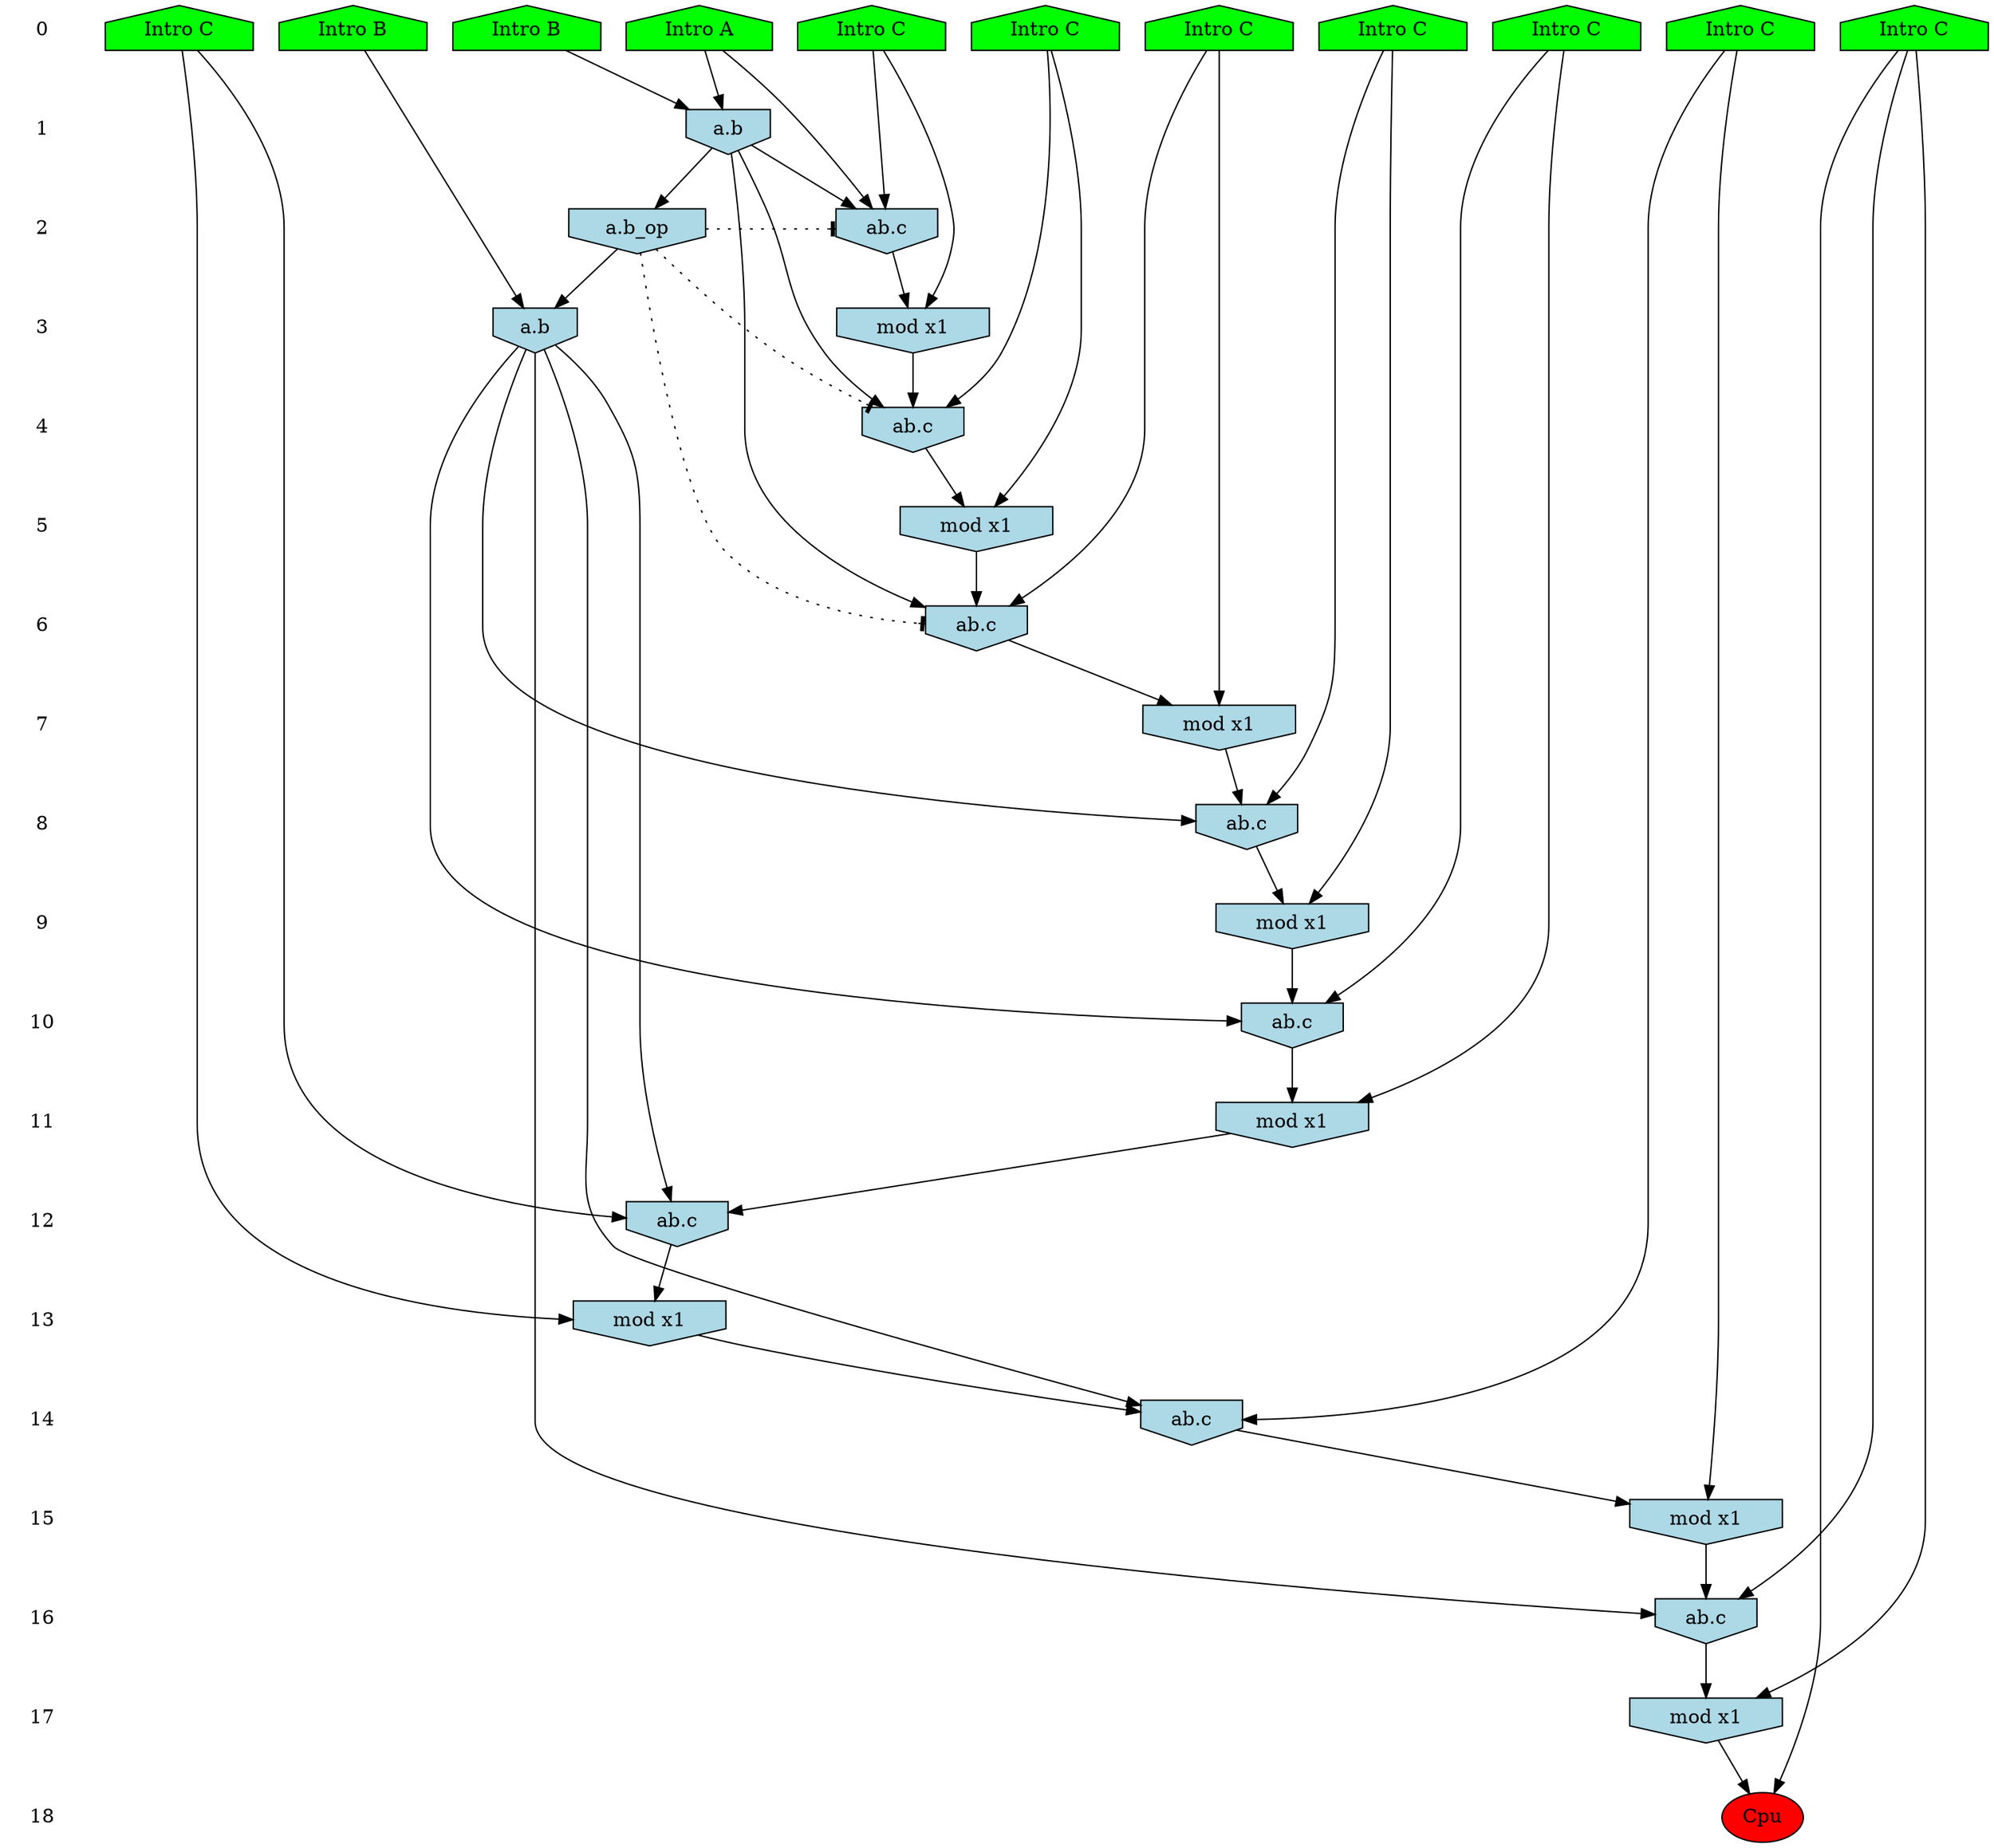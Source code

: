 /* Compression of 1 causal flows obtained in average at 1.623396E+01 t.u */
/* Compressed causal flows were: [2763] */
digraph G{
 ranksep=.5 ; 
{ rank = same ; "0" [shape=plaintext] ; node_1 [label ="Intro A", shape=house, style=filled, fillcolor=green] ;
node_2 [label ="Intro B", shape=house, style=filled, fillcolor=green] ;
node_3 [label ="Intro B", shape=house, style=filled, fillcolor=green] ;
node_4 [label ="Intro C", shape=house, style=filled, fillcolor=green] ;
node_5 [label ="Intro C", shape=house, style=filled, fillcolor=green] ;
node_6 [label ="Intro C", shape=house, style=filled, fillcolor=green] ;
node_7 [label ="Intro C", shape=house, style=filled, fillcolor=green] ;
node_8 [label ="Intro C", shape=house, style=filled, fillcolor=green] ;
node_9 [label ="Intro C", shape=house, style=filled, fillcolor=green] ;
node_10 [label ="Intro C", shape=house, style=filled, fillcolor=green] ;
node_11 [label ="Intro C", shape=house, style=filled, fillcolor=green] ;
}
{ rank = same ; "1" [shape=plaintext] ; node_12 [label="a.b", shape=invhouse, style=filled, fillcolor = lightblue] ;
}
{ rank = same ; "2" [shape=plaintext] ; node_13 [label="ab.c", shape=invhouse, style=filled, fillcolor = lightblue] ;
node_18 [label="a.b_op", shape=invhouse, style=filled, fillcolor = lightblue] ;
}
{ rank = same ; "3" [shape=plaintext] ; node_14 [label="mod x1", shape=invhouse, style=filled, fillcolor = lightblue] ;
node_20 [label="a.b", shape=invhouse, style=filled, fillcolor = lightblue] ;
}
{ rank = same ; "4" [shape=plaintext] ; node_15 [label="ab.c", shape=invhouse, style=filled, fillcolor = lightblue] ;
}
{ rank = same ; "5" [shape=plaintext] ; node_16 [label="mod x1", shape=invhouse, style=filled, fillcolor = lightblue] ;
}
{ rank = same ; "6" [shape=plaintext] ; node_17 [label="ab.c", shape=invhouse, style=filled, fillcolor = lightblue] ;
}
{ rank = same ; "7" [shape=plaintext] ; node_19 [label="mod x1", shape=invhouse, style=filled, fillcolor = lightblue] ;
}
{ rank = same ; "8" [shape=plaintext] ; node_21 [label="ab.c", shape=invhouse, style=filled, fillcolor = lightblue] ;
}
{ rank = same ; "9" [shape=plaintext] ; node_22 [label="mod x1", shape=invhouse, style=filled, fillcolor = lightblue] ;
}
{ rank = same ; "10" [shape=plaintext] ; node_23 [label="ab.c", shape=invhouse, style=filled, fillcolor = lightblue] ;
}
{ rank = same ; "11" [shape=plaintext] ; node_24 [label="mod x1", shape=invhouse, style=filled, fillcolor = lightblue] ;
}
{ rank = same ; "12" [shape=plaintext] ; node_25 [label="ab.c", shape=invhouse, style=filled, fillcolor = lightblue] ;
}
{ rank = same ; "13" [shape=plaintext] ; node_26 [label="mod x1", shape=invhouse, style=filled, fillcolor = lightblue] ;
}
{ rank = same ; "14" [shape=plaintext] ; node_27 [label="ab.c", shape=invhouse, style=filled, fillcolor = lightblue] ;
}
{ rank = same ; "15" [shape=plaintext] ; node_28 [label="mod x1", shape=invhouse, style=filled, fillcolor = lightblue] ;
}
{ rank = same ; "16" [shape=plaintext] ; node_29 [label="ab.c", shape=invhouse, style=filled, fillcolor = lightblue] ;
}
{ rank = same ; "17" [shape=plaintext] ; node_30 [label="mod x1", shape=invhouse, style=filled, fillcolor = lightblue] ;
}
{ rank = same ; "18" [shape=plaintext] ; node_31 [label ="Cpu", style=filled, fillcolor=red] ;
}
"0" -> "1" [style="invis"]; 
"1" -> "2" [style="invis"]; 
"2" -> "3" [style="invis"]; 
"3" -> "4" [style="invis"]; 
"4" -> "5" [style="invis"]; 
"5" -> "6" [style="invis"]; 
"6" -> "7" [style="invis"]; 
"7" -> "8" [style="invis"]; 
"8" -> "9" [style="invis"]; 
"9" -> "10" [style="invis"]; 
"10" -> "11" [style="invis"]; 
"11" -> "12" [style="invis"]; 
"12" -> "13" [style="invis"]; 
"13" -> "14" [style="invis"]; 
"14" -> "15" [style="invis"]; 
"15" -> "16" [style="invis"]; 
"16" -> "17" [style="invis"]; 
"17" -> "18" [style="invis"]; 
node_1 -> node_12
node_3 -> node_12
node_1 -> node_13
node_7 -> node_13
node_12 -> node_13
node_7 -> node_14
node_13 -> node_14
node_9 -> node_15
node_12 -> node_15
node_14 -> node_15
node_9 -> node_16
node_15 -> node_16
node_4 -> node_17
node_12 -> node_17
node_16 -> node_17
node_12 -> node_18
node_4 -> node_19
node_17 -> node_19
node_2 -> node_20
node_18 -> node_20
node_6 -> node_21
node_19 -> node_21
node_20 -> node_21
node_6 -> node_22
node_21 -> node_22
node_11 -> node_23
node_20 -> node_23
node_22 -> node_23
node_11 -> node_24
node_23 -> node_24
node_8 -> node_25
node_20 -> node_25
node_24 -> node_25
node_8 -> node_26
node_25 -> node_26
node_5 -> node_27
node_20 -> node_27
node_26 -> node_27
node_5 -> node_28
node_27 -> node_28
node_10 -> node_29
node_20 -> node_29
node_28 -> node_29
node_10 -> node_30
node_29 -> node_30
node_10 -> node_31
node_30 -> node_31
node_18 -> node_17 [style=dotted, arrowhead = tee] 
node_18 -> node_15 [style=dotted, arrowhead = tee] 
node_18 -> node_13 [style=dotted, arrowhead = tee] 
}
/*
 Dot generation time: 0.000154
*/